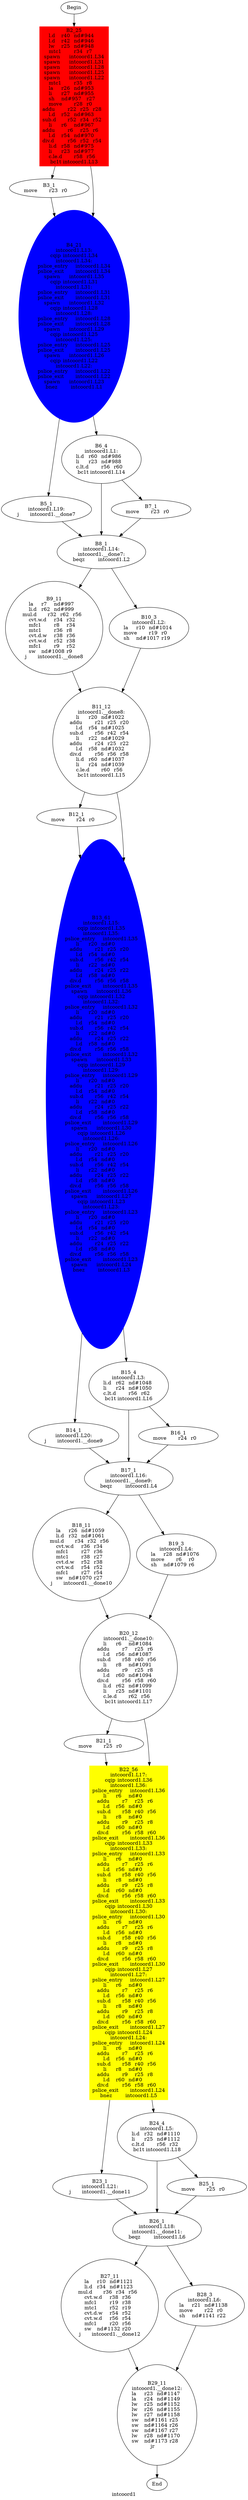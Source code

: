 digraph G{
	label = "intcoord1"	style = "dashed";
	color = purple;
	Node0 [label = "Begin"];
	Node0 -> {Node2 }
	Node1 [label = "End"];
	Node1 -> {}
	Node2 [label = "B2_25\nl.d	r40	nd#944	\nl.d	r42	nd#946	\nlw	r25	nd#948	\nmtc1	r34	r7	\nspawn	intcoord1.L34\nspawn	intcoord1.L31\nspawn	intcoord1.L28\nspawn	intcoord1.L25\nspawn	intcoord1.L22\nmtc1	r35	r8	\nla	r26	nd#953	\nli	r27	nd#955	\nsh	nd#957	r27	\nmove	r28	r0	\naddu	r22	r25	r28	\nl.d	r52	nd#963	\nsub.d	r52	r34	r52	\nli	r6	nd#967	\naddu	r6	r25	r6	\nl.d	r54	nd#970	\ndiv.d	r56	r52	r54	\nli.d	r58	nd#975	\nli	r23	nd#977	\nc.le.d	r58	r56	\nbc1t	intcoord1.L13\n"];
	Node2 -> {Node3 Node4 }
	Node3 [label = "B3_1\nmove	r23	r0	\n"];
	Node3 -> {Node4 }
	Node4 [label = "B4_21\nintcoord1.L13:\ncqip	intcoord1.L34\nintcoord1.L34:\npslice_entry	intcoord1.L34\npslice_exit	intcoord1.L34\nspawn	intcoord1.L35\ncqip	intcoord1.L31\nintcoord1.L31:\npslice_entry	intcoord1.L31\npslice_exit	intcoord1.L31\nspawn	intcoord1.L32\ncqip	intcoord1.L28\nintcoord1.L28:\npslice_entry	intcoord1.L28\npslice_exit	intcoord1.L28\nspawn	intcoord1.L29\ncqip	intcoord1.L25\nintcoord1.L25:\npslice_entry	intcoord1.L25\npslice_exit	intcoord1.L25\nspawn	intcoord1.L26\ncqip	intcoord1.L22\nintcoord1.L22:\npslice_entry	intcoord1.L22\npslice_exit	intcoord1.L22\nspawn	intcoord1.L23\nbnez	intcoord1.L1\n"];
	Node4 -> {Node5 Node6 }
	Node5 [label = "B5_1\nintcoord1.L19:\nj	intcoord1.__done7\n"];
	Node5 -> {Node8 }
	Node6 [label = "B6_4\nintcoord1.L1:\nli.d	r60	nd#986	\nli	r23	nd#988	\nc.lt.d	r56	r60	\nbc1t	intcoord1.L14\n"];
	Node6 -> {Node7 Node8 }
	Node7 [label = "B7_1\nmove	r23	r0	\n"];
	Node7 -> {Node8 }
	Node8 [label = "B8_1\nintcoord1.L14:\nintcoord1.__done7:\nbeqz	intcoord1.L2\n"];
	Node8 -> {Node9 Node10 }
	Node9 [label = "B9_11\nla	r7	nd#997	\nli.d	r62	nd#999	\nmul.d	r32	r62	r56	\ncvt.w.d	r34	r32	\nmfc1	r8	r34	\nmtc1	r36	r8	\ncvt.d.w	r38	r36	\ncvt.w.d	r52	r38	\nmfc1	r9	r52	\nsw	nd#1008	r9	\nj	intcoord1.__done8\n"];
	Node9 -> {Node11 }
	Node10 [label = "B10_3\nintcoord1.L2:\nla	r10	nd#1014	\nmove	r19	r0	\nsh	nd#1017	r19	\n"];
	Node10 -> {Node11 }
	Node11 [label = "B11_12\nintcoord1.__done8:\nli	r20	nd#1022	\naddu	r21	r25	r20	\nl.d	r54	nd#1025	\nsub.d	r56	r42	r54	\nli	r22	nd#1029	\naddu	r24	r25	r22	\nl.d	r58	nd#1032	\ndiv.d	r56	r56	r58	\nli.d	r60	nd#1037	\nli	r24	nd#1039	\nc.le.d	r60	r56	\nbc1t	intcoord1.L15\n"];
	Node11 -> {Node12 Node13 }
	Node12 [label = "B12_1\nmove	r24	r0	\n"];
	Node12 -> {Node13 }
	Node13 [label = "B13_61\nintcoord1.L15:\ncqip	intcoord1.L35\nintcoord1.L35:\npslice_entry	intcoord1.L35\nli	r20	nd#0	\naddu	r21	r25	r20	\nl.d	r54	nd#0	\nsub.d	r56	r42	r54	\nli	r22	nd#0	\naddu	r24	r25	r22	\nl.d	r58	nd#0	\ndiv.d	r56	r56	r58	\npslice_exit	intcoord1.L35\nspawn	intcoord1.L36\ncqip	intcoord1.L32\nintcoord1.L32:\npslice_entry	intcoord1.L32\nli	r20	nd#0	\naddu	r21	r25	r20	\nl.d	r54	nd#0	\nsub.d	r56	r42	r54	\nli	r22	nd#0	\naddu	r24	r25	r22	\nl.d	r58	nd#0	\ndiv.d	r56	r56	r58	\npslice_exit	intcoord1.L32\nspawn	intcoord1.L33\ncqip	intcoord1.L29\nintcoord1.L29:\npslice_entry	intcoord1.L29\nli	r20	nd#0	\naddu	r21	r25	r20	\nl.d	r54	nd#0	\nsub.d	r56	r42	r54	\nli	r22	nd#0	\naddu	r24	r25	r22	\nl.d	r58	nd#0	\ndiv.d	r56	r56	r58	\npslice_exit	intcoord1.L29\nspawn	intcoord1.L30\ncqip	intcoord1.L26\nintcoord1.L26:\npslice_entry	intcoord1.L26\nli	r20	nd#0	\naddu	r21	r25	r20	\nl.d	r54	nd#0	\nsub.d	r56	r42	r54	\nli	r22	nd#0	\naddu	r24	r25	r22	\nl.d	r58	nd#0	\ndiv.d	r56	r56	r58	\npslice_exit	intcoord1.L26\nspawn	intcoord1.L27\ncqip	intcoord1.L23\nintcoord1.L23:\npslice_entry	intcoord1.L23\nli	r20	nd#0	\naddu	r21	r25	r20	\nl.d	r54	nd#0	\nsub.d	r56	r42	r54	\nli	r22	nd#0	\naddu	r24	r25	r22	\nl.d	r58	nd#0	\ndiv.d	r56	r56	r58	\npslice_exit	intcoord1.L23\nspawn	intcoord1.L24\nbnez	intcoord1.L3\n"];
	Node13 -> {Node14 Node15 }
	Node14 [label = "B14_1\nintcoord1.L20:\nj	intcoord1.__done9\n"];
	Node14 -> {Node17 }
	Node15 [label = "B15_4\nintcoord1.L3:\nli.d	r62	nd#1048	\nli	r24	nd#1050	\nc.lt.d	r56	r62	\nbc1t	intcoord1.L16\n"];
	Node15 -> {Node16 Node17 }
	Node16 [label = "B16_1\nmove	r24	r0	\n"];
	Node16 -> {Node17 }
	Node17 [label = "B17_1\nintcoord1.L16:\nintcoord1.__done9:\nbeqz	intcoord1.L4\n"];
	Node17 -> {Node18 Node19 }
	Node18 [label = "B18_11\nla	r26	nd#1059	\nli.d	r32	nd#1061	\nmul.d	r34	r32	r56	\ncvt.w.d	r36	r34	\nmfc1	r27	r36	\nmtc1	r38	r27	\ncvt.d.w	r52	r38	\ncvt.w.d	r54	r52	\nmfc1	r27	r54	\nsw	nd#1070	r27	\nj	intcoord1.__done10\n"];
	Node18 -> {Node20 }
	Node19 [label = "B19_3\nintcoord1.L4:\nla	r28	nd#1076	\nmove	r6	r0	\nsh	nd#1079	r6	\n"];
	Node19 -> {Node20 }
	Node20 [label = "B20_12\nintcoord1.__done10:\nli	r6	nd#1084	\naddu	r7	r25	r6	\nl.d	r56	nd#1087	\nsub.d	r58	r40	r56	\nli	r8	nd#1091	\naddu	r9	r25	r8	\nl.d	r60	nd#1094	\ndiv.d	r56	r58	r60	\nli.d	r62	nd#1099	\nli	r25	nd#1101	\nc.le.d	r62	r56	\nbc1t	intcoord1.L17\n"];
	Node20 -> {Node21 Node22 }
	Node21 [label = "B21_1\nmove	r25	r0	\n"];
	Node21 -> {Node22 }
	Node22 [label = "B22_56\nintcoord1.L17:\ncqip	intcoord1.L36\nintcoord1.L36:\npslice_entry	intcoord1.L36\nli	r6	nd#0	\naddu	r7	r25	r6	\nl.d	r56	nd#0	\nsub.d	r58	r40	r56	\nli	r8	nd#0	\naddu	r9	r25	r8	\nl.d	r60	nd#0	\ndiv.d	r56	r58	r60	\npslice_exit	intcoord1.L36\ncqip	intcoord1.L33\nintcoord1.L33:\npslice_entry	intcoord1.L33\nli	r6	nd#0	\naddu	r7	r25	r6	\nl.d	r56	nd#0	\nsub.d	r58	r40	r56	\nli	r8	nd#0	\naddu	r9	r25	r8	\nl.d	r60	nd#0	\ndiv.d	r56	r58	r60	\npslice_exit	intcoord1.L33\ncqip	intcoord1.L30\nintcoord1.L30:\npslice_entry	intcoord1.L30\nli	r6	nd#0	\naddu	r7	r25	r6	\nl.d	r56	nd#0	\nsub.d	r58	r40	r56	\nli	r8	nd#0	\naddu	r9	r25	r8	\nl.d	r60	nd#0	\ndiv.d	r56	r58	r60	\npslice_exit	intcoord1.L30\ncqip	intcoord1.L27\nintcoord1.L27:\npslice_entry	intcoord1.L27\nli	r6	nd#0	\naddu	r7	r25	r6	\nl.d	r56	nd#0	\nsub.d	r58	r40	r56	\nli	r8	nd#0	\naddu	r9	r25	r8	\nl.d	r60	nd#0	\ndiv.d	r56	r58	r60	\npslice_exit	intcoord1.L27\ncqip	intcoord1.L24\nintcoord1.L24:\npslice_entry	intcoord1.L24\nli	r6	nd#0	\naddu	r7	r25	r6	\nl.d	r56	nd#0	\nsub.d	r58	r40	r56	\nli	r8	nd#0	\naddu	r9	r25	r8	\nl.d	r60	nd#0	\ndiv.d	r56	r58	r60	\npslice_exit	intcoord1.L24\nbnez	intcoord1.L5\n"];
	Node22 -> {Node23 Node24 }
	Node23 [label = "B23_1\nintcoord1.L21:\nj	intcoord1.__done11\n"];
	Node23 -> {Node26 }
	Node24 [label = "B24_4\nintcoord1.L5:\nli.d	r32	nd#1110	\nli	r25	nd#1112	\nc.lt.d	r56	r32	\nbc1t	intcoord1.L18\n"];
	Node24 -> {Node25 Node26 }
	Node25 [label = "B25_1\nmove	r25	r0	\n"];
	Node25 -> {Node26 }
	Node26 [label = "B26_1\nintcoord1.L18:\nintcoord1.__done11:\nbeqz	intcoord1.L6\n"];
	Node26 -> {Node27 Node28 }
	Node27 [label = "B27_11\nla	r10	nd#1121	\nli.d	r34	nd#1123	\nmul.d	r36	r34	r56	\ncvt.w.d	r38	r36	\nmfc1	r19	r38	\nmtc1	r52	r19	\ncvt.d.w	r54	r52	\ncvt.w.d	r56	r54	\nmfc1	r20	r56	\nsw	nd#1132	r20	\nj	intcoord1.__done12\n"];
	Node27 -> {Node29 }
	Node28 [label = "B28_3\nintcoord1.L6:\nla	r21	nd#1138	\nmove	r22	r0	\nsh	nd#1141	r22	\n"];
	Node28 -> {Node29 }
	Node29 [label = "B29_11\nintcoord1.__done12:\nla	r23	nd#1147	\nla	r24	nd#1149	\nlw	r25	nd#1152	\nlw	r26	nd#1155	\nlw	r27	nd#1158	\nsw	nd#1161	r25	\nsw	nd#1164	r26	\nsw	nd#1167	r27	\nlw	r28	nd#1170	\nsw	nd#1173	r28	\njr	\n"];
	Node29 -> {Node1 }
	Node2 [shape = box ,style=filled ,color=red];
	Node2 [shape = box ,style=filled ,color=red];
	Node2 [shape = box ,style=filled ,color=red];
	Node2 [shape = box ,style=filled ,color=red];
	Node2 [shape = box ,style=filled ,color=red];
	Node4 [shape = ellipse ,style=filled ,color=blue];
	Node4 [shape = ellipse ,style=filled ,color=blue];
	Node4 [shape = ellipse ,style=filled ,color=blue];
	Node4 [shape = ellipse ,style=filled ,color=blue];
	Node4 [shape = ellipse ,style=filled ,color=blue];
	Node13 [shape = ellipse ,style=filled ,color=blue];
	Node13 [shape = ellipse ,style=filled ,color=blue];
	Node13 [shape = ellipse ,style=filled ,color=blue];
	Node13 [shape = ellipse ,style=filled ,color=blue];
	Node13 [shape = ellipse ,style=filled ,color=blue];
	Node22 [shape = polygon ,style=filled ,color=yellow];
	Node22 [shape = polygon ,style=filled ,color=yellow];
	Node22 [shape = polygon ,style=filled ,color=yellow];
	Node22 [shape = polygon ,style=filled ,color=yellow];
	Node22 [shape = polygon ,style=filled ,color=yellow];
}
